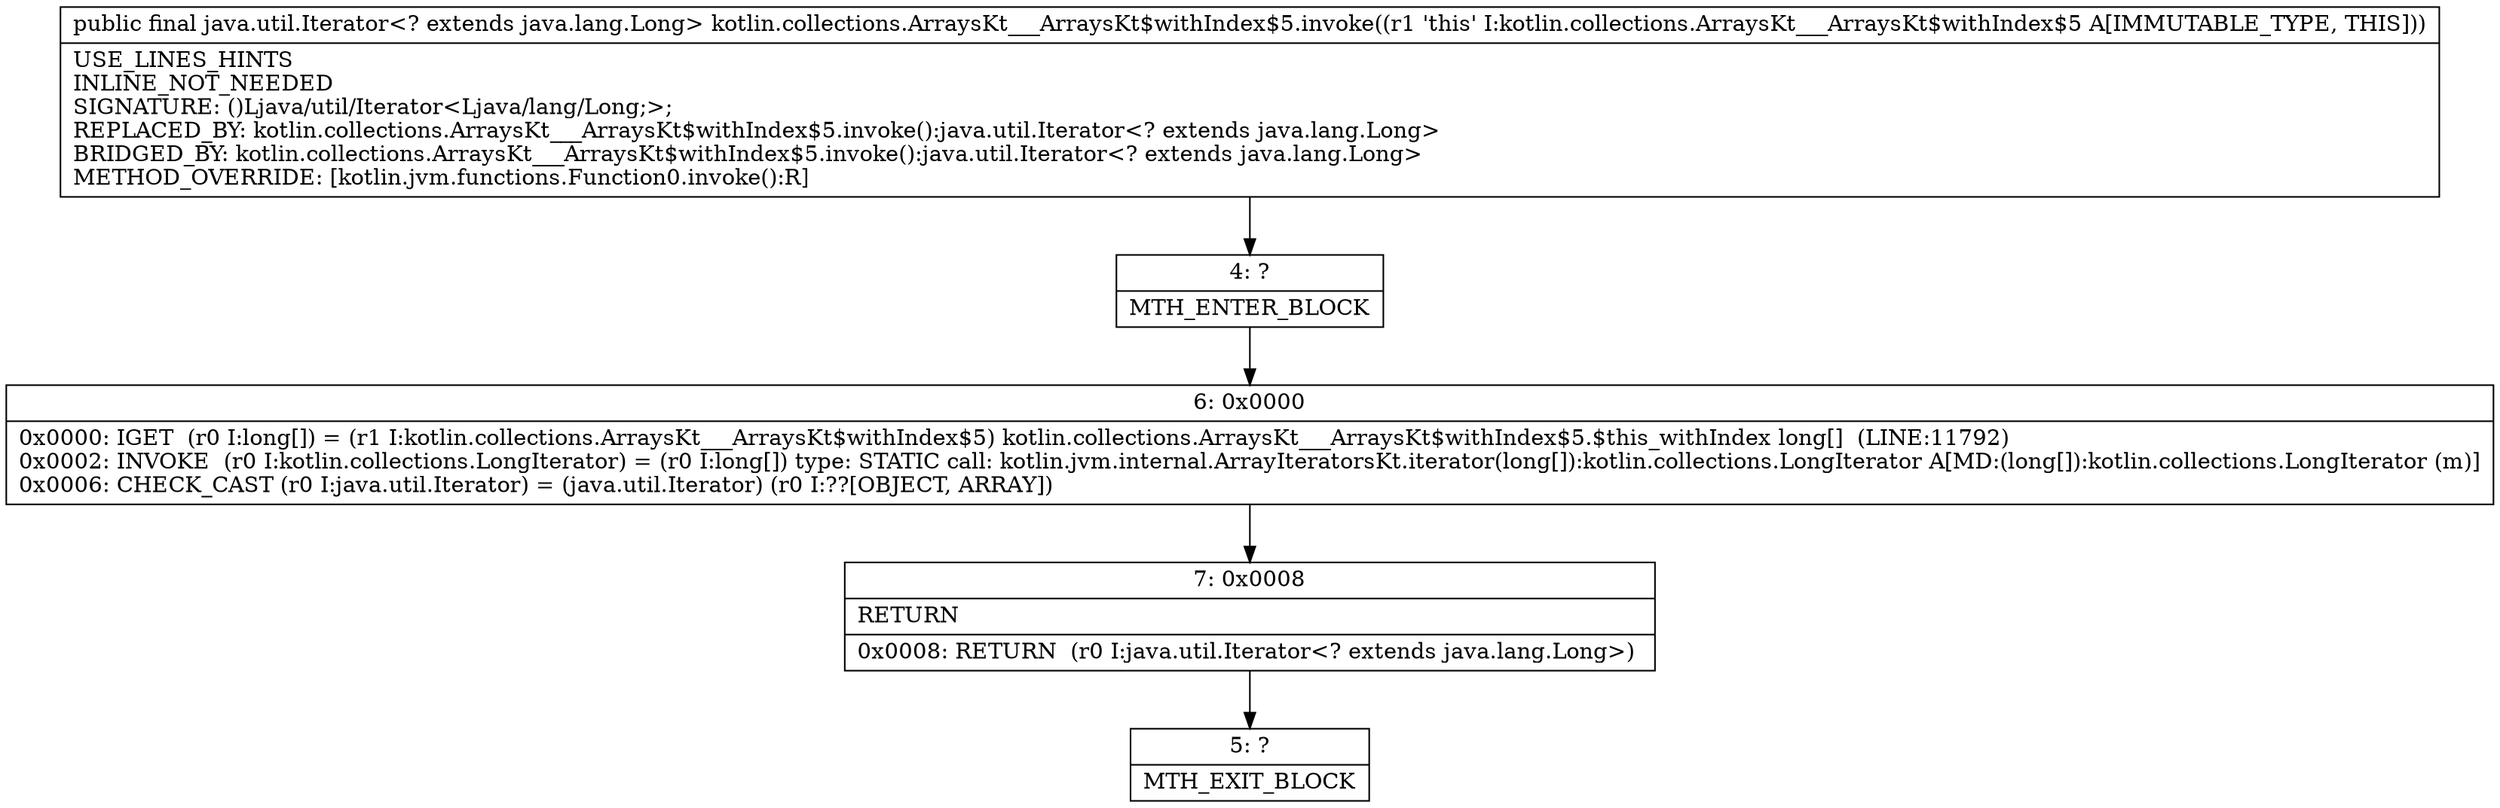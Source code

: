 digraph "CFG forkotlin.collections.ArraysKt___ArraysKt$withIndex$5.invoke()Ljava\/util\/Iterator;" {
Node_4 [shape=record,label="{4\:\ ?|MTH_ENTER_BLOCK\l}"];
Node_6 [shape=record,label="{6\:\ 0x0000|0x0000: IGET  (r0 I:long[]) = (r1 I:kotlin.collections.ArraysKt___ArraysKt$withIndex$5) kotlin.collections.ArraysKt___ArraysKt$withIndex$5.$this_withIndex long[]  (LINE:11792)\l0x0002: INVOKE  (r0 I:kotlin.collections.LongIterator) = (r0 I:long[]) type: STATIC call: kotlin.jvm.internal.ArrayIteratorsKt.iterator(long[]):kotlin.collections.LongIterator A[MD:(long[]):kotlin.collections.LongIterator (m)]\l0x0006: CHECK_CAST (r0 I:java.util.Iterator) = (java.util.Iterator) (r0 I:??[OBJECT, ARRAY]) \l}"];
Node_7 [shape=record,label="{7\:\ 0x0008|RETURN\l|0x0008: RETURN  (r0 I:java.util.Iterator\<? extends java.lang.Long\>) \l}"];
Node_5 [shape=record,label="{5\:\ ?|MTH_EXIT_BLOCK\l}"];
MethodNode[shape=record,label="{public final java.util.Iterator\<? extends java.lang.Long\> kotlin.collections.ArraysKt___ArraysKt$withIndex$5.invoke((r1 'this' I:kotlin.collections.ArraysKt___ArraysKt$withIndex$5 A[IMMUTABLE_TYPE, THIS]))  | USE_LINES_HINTS\lINLINE_NOT_NEEDED\lSIGNATURE: ()Ljava\/util\/Iterator\<Ljava\/lang\/Long;\>;\lREPLACED_BY: kotlin.collections.ArraysKt___ArraysKt$withIndex$5.invoke():java.util.Iterator\<? extends java.lang.Long\>\lBRIDGED_BY: kotlin.collections.ArraysKt___ArraysKt$withIndex$5.invoke():java.util.Iterator\<? extends java.lang.Long\>\lMETHOD_OVERRIDE: [kotlin.jvm.functions.Function0.invoke():R]\l}"];
MethodNode -> Node_4;Node_4 -> Node_6;
Node_6 -> Node_7;
Node_7 -> Node_5;
}

